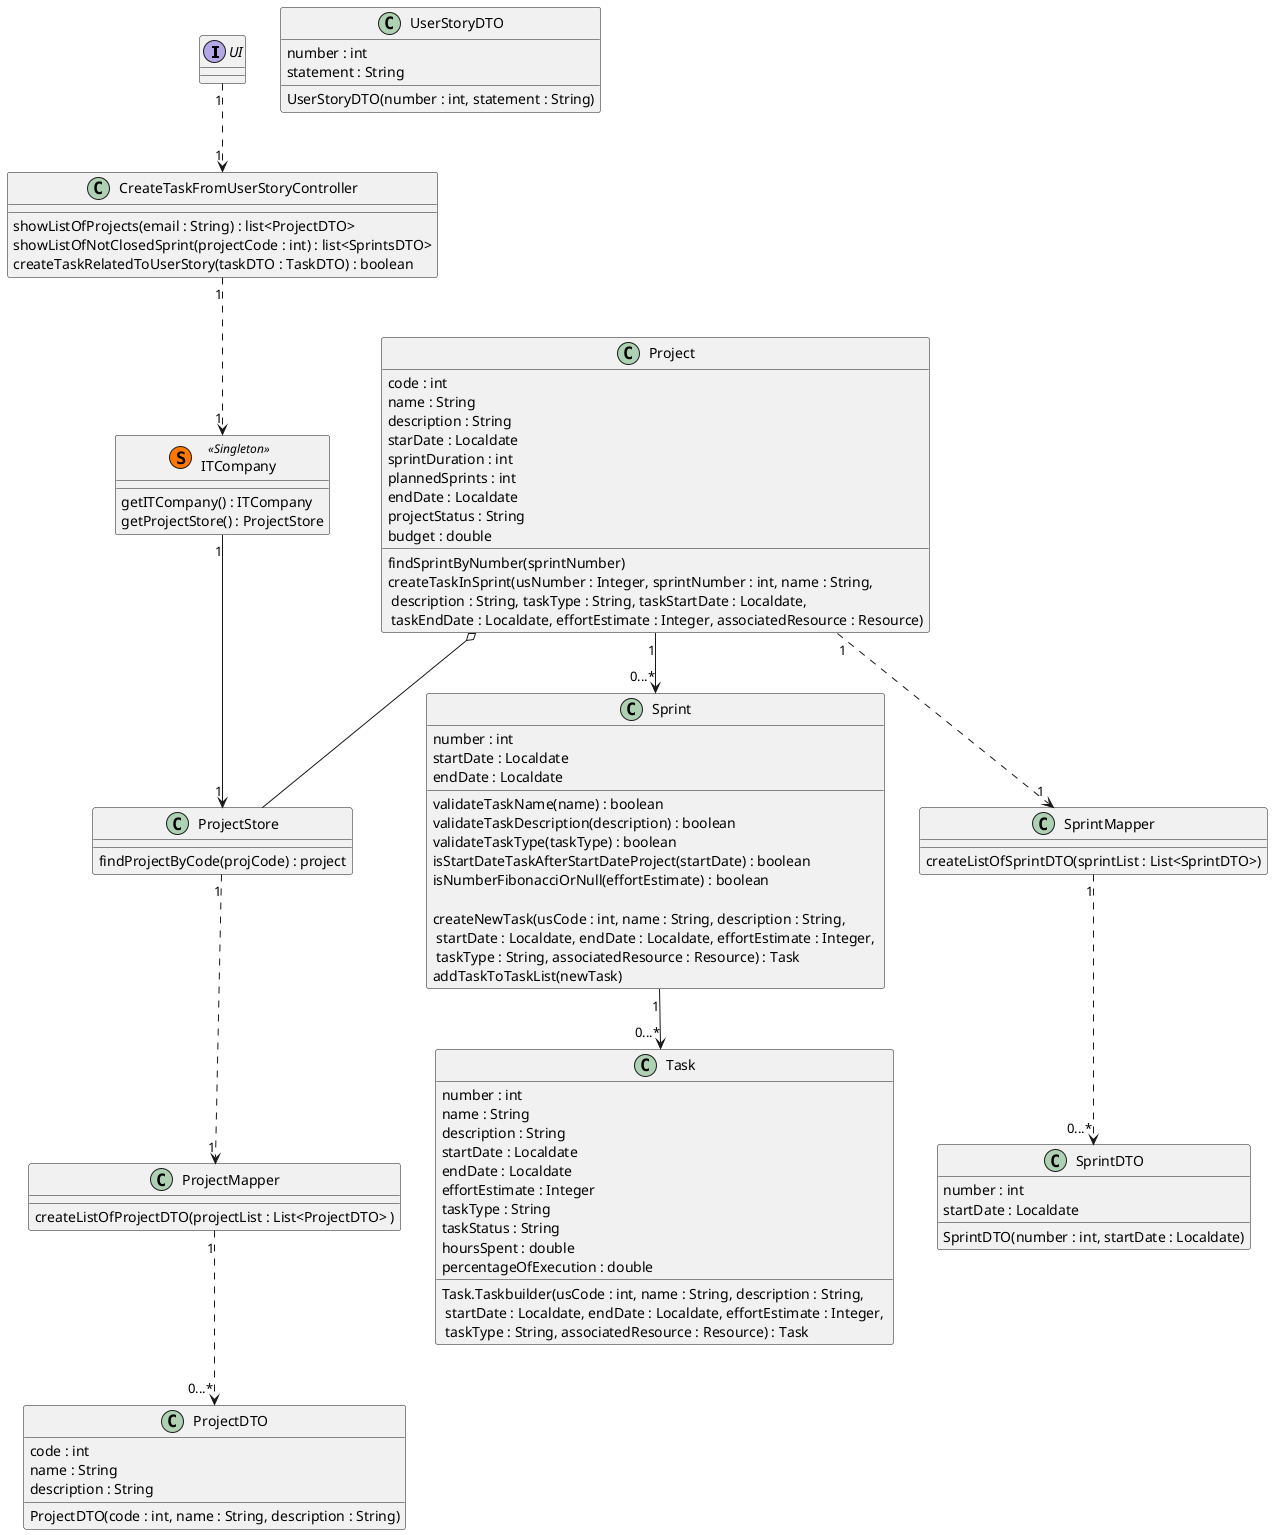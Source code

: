 @startuml
'https://plantuml.com/class-diagram
interface "UI" as ui
class "CreateTaskFromUserStoryController" as ctrl {
showListOfProjects(email : String) : list<ProjectDTO>
showListOfNotClosedSprint(projectCode : int) : list<SprintsDTO>
createTaskRelatedToUserStory(taskDTO : TaskDTO) : boolean
}

class itc as "ITCompany" << (S,#FF7700) Singleton >>{
getITCompany() : ITCompany
getProjectStore() : ProjectStore
}

class "ProjectStore" as pstr{
findProjectByCode(projCode) : project

}



class "Project" as proj{
  code : int
  name : String
  description : String
  starDate : Localdate
  sprintDuration : int
  plannedSprints : int
  endDate : Localdate
  projectStatus : String
  budget : double



findSprintByNumber(sprintNumber)
createTaskInSprint(usNumber : Integer, sprintNumber : int, name : String, \n description : String, taskType : String, taskStartDate : Localdate, \n taskEndDate : Localdate, effortEstimate : Integer, associatedResource : Resource)
}



class "Sprint" as sprint{
  number : int
  startDate : Localdate
  endDate : Localdate

validateTaskName(name) : boolean
validateTaskDescription(description) : boolean
validateTaskType(taskType) : boolean
isStartDateTaskAfterStartDateProject(startDate) : boolean
isNumberFibonacciOrNull(effortEstimate) : boolean

createNewTask(usCode : int, name : String, description : String, \n startDate : Localdate, endDate : Localdate, effortEstimate : Integer, \n taskType : String, associatedResource : Resource) : Task
addTaskToTaskList(newTask)

}

class "Task" as task{
    number : int
    name : String
    description : String
    startDate : Localdate
    endDate : Localdate
    effortEstimate : Integer
    taskType : String
    taskStatus : String
    hoursSpent : double
    percentageOfExecution : double

Task.Taskbuilder(usCode : int, name : String, description : String, \n startDate : Localdate, endDate : Localdate, effortEstimate : Integer, \n taskType : String, associatedResource : Resource) : Task
}


class "ProjectMapper" as mapper{
createListOfProjectDTO(projectList : List<ProjectDTO> )
}


class "SprintMapper" as sprintMapper{
createListOfSprintDTO(sprintList : List<SprintDTO>)
}


class "ProjectDTO" as projDTO{
  code : int
  name : String
  description : String

ProjectDTO(code : int, name : String, description : String)

}

class "SprintDTO" as sprDTO{
   number : int
   startDate : Localdate
SprintDTO(number : int, startDate : Localdate)


}

class "UserStoryDTO" as usDTO{
    number : int
    statement : String

UserStoryDTO(number : int, statement : String)
}




ui "1"-[dashed]->"1" ctrl
ctrl "1"-[dashed]-> "1" itc
pstr "1" -[dashed]-> "1" mapper
proj "1" -[dashed]-> "1" sprintMapper
mapper "1" -[dashed]-> "0...*" projDTO
sprintMapper "1" -[dashed]-> "0...*" sprDTO
itc "1" --> "1" pstr
proj o-- pstr
proj "1" --> "0...*"sprint
sprint "1" --> "0...*" task




@enduml